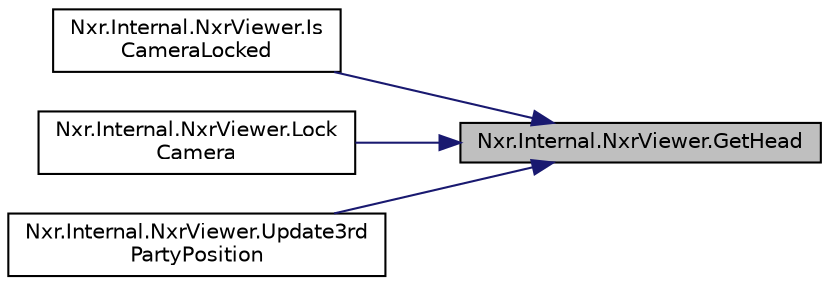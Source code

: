 digraph "Nxr.Internal.NxrViewer.GetHead"
{
 // LATEX_PDF_SIZE
  edge [fontname="Helvetica",fontsize="10",labelfontname="Helvetica",labelfontsize="10"];
  node [fontname="Helvetica",fontsize="10",shape=record];
  rankdir="RL";
  Node1 [label="Nxr.Internal.NxrViewer.GetHead",height=0.2,width=0.4,color="black", fillcolor="grey75", style="filled", fontcolor="black",tooltip="Get the NxrHead"];
  Node1 -> Node2 [dir="back",color="midnightblue",fontsize="10",style="solid",fontname="Helvetica"];
  Node2 [label="Nxr.Internal.NxrViewer.Is\lCameraLocked",height=0.2,width=0.4,color="black", fillcolor="white", style="filled",URL="$class_nxr_1_1_internal_1_1_nxr_viewer.html#a63942f9a6e08f648c49897bfc4dc8157",tooltip="Is main camera locked"];
  Node1 -> Node3 [dir="back",color="midnightblue",fontsize="10",style="solid",fontname="Helvetica"];
  Node3 [label="Nxr.Internal.NxrViewer.Lock\lCamera",height=0.2,width=0.4,color="black", fillcolor="white", style="filled",URL="$class_nxr_1_1_internal_1_1_nxr_viewer.html#aee879491bd5c580d60d6f3aeeaf5b781",tooltip="Lock main camera's rotation"];
  Node1 -> Node4 [dir="back",color="midnightblue",fontsize="10",style="solid",fontname="Helvetica"];
  Node4 [label="Nxr.Internal.NxrViewer.Update3rd\lPartyPosition",height=0.2,width=0.4,color="black", fillcolor="white", style="filled",URL="$class_nxr_1_1_internal_1_1_nxr_viewer.html#a472023735f9059f581b8c5d529d6ea30",tooltip="The displacement data of Third-party."];
}
